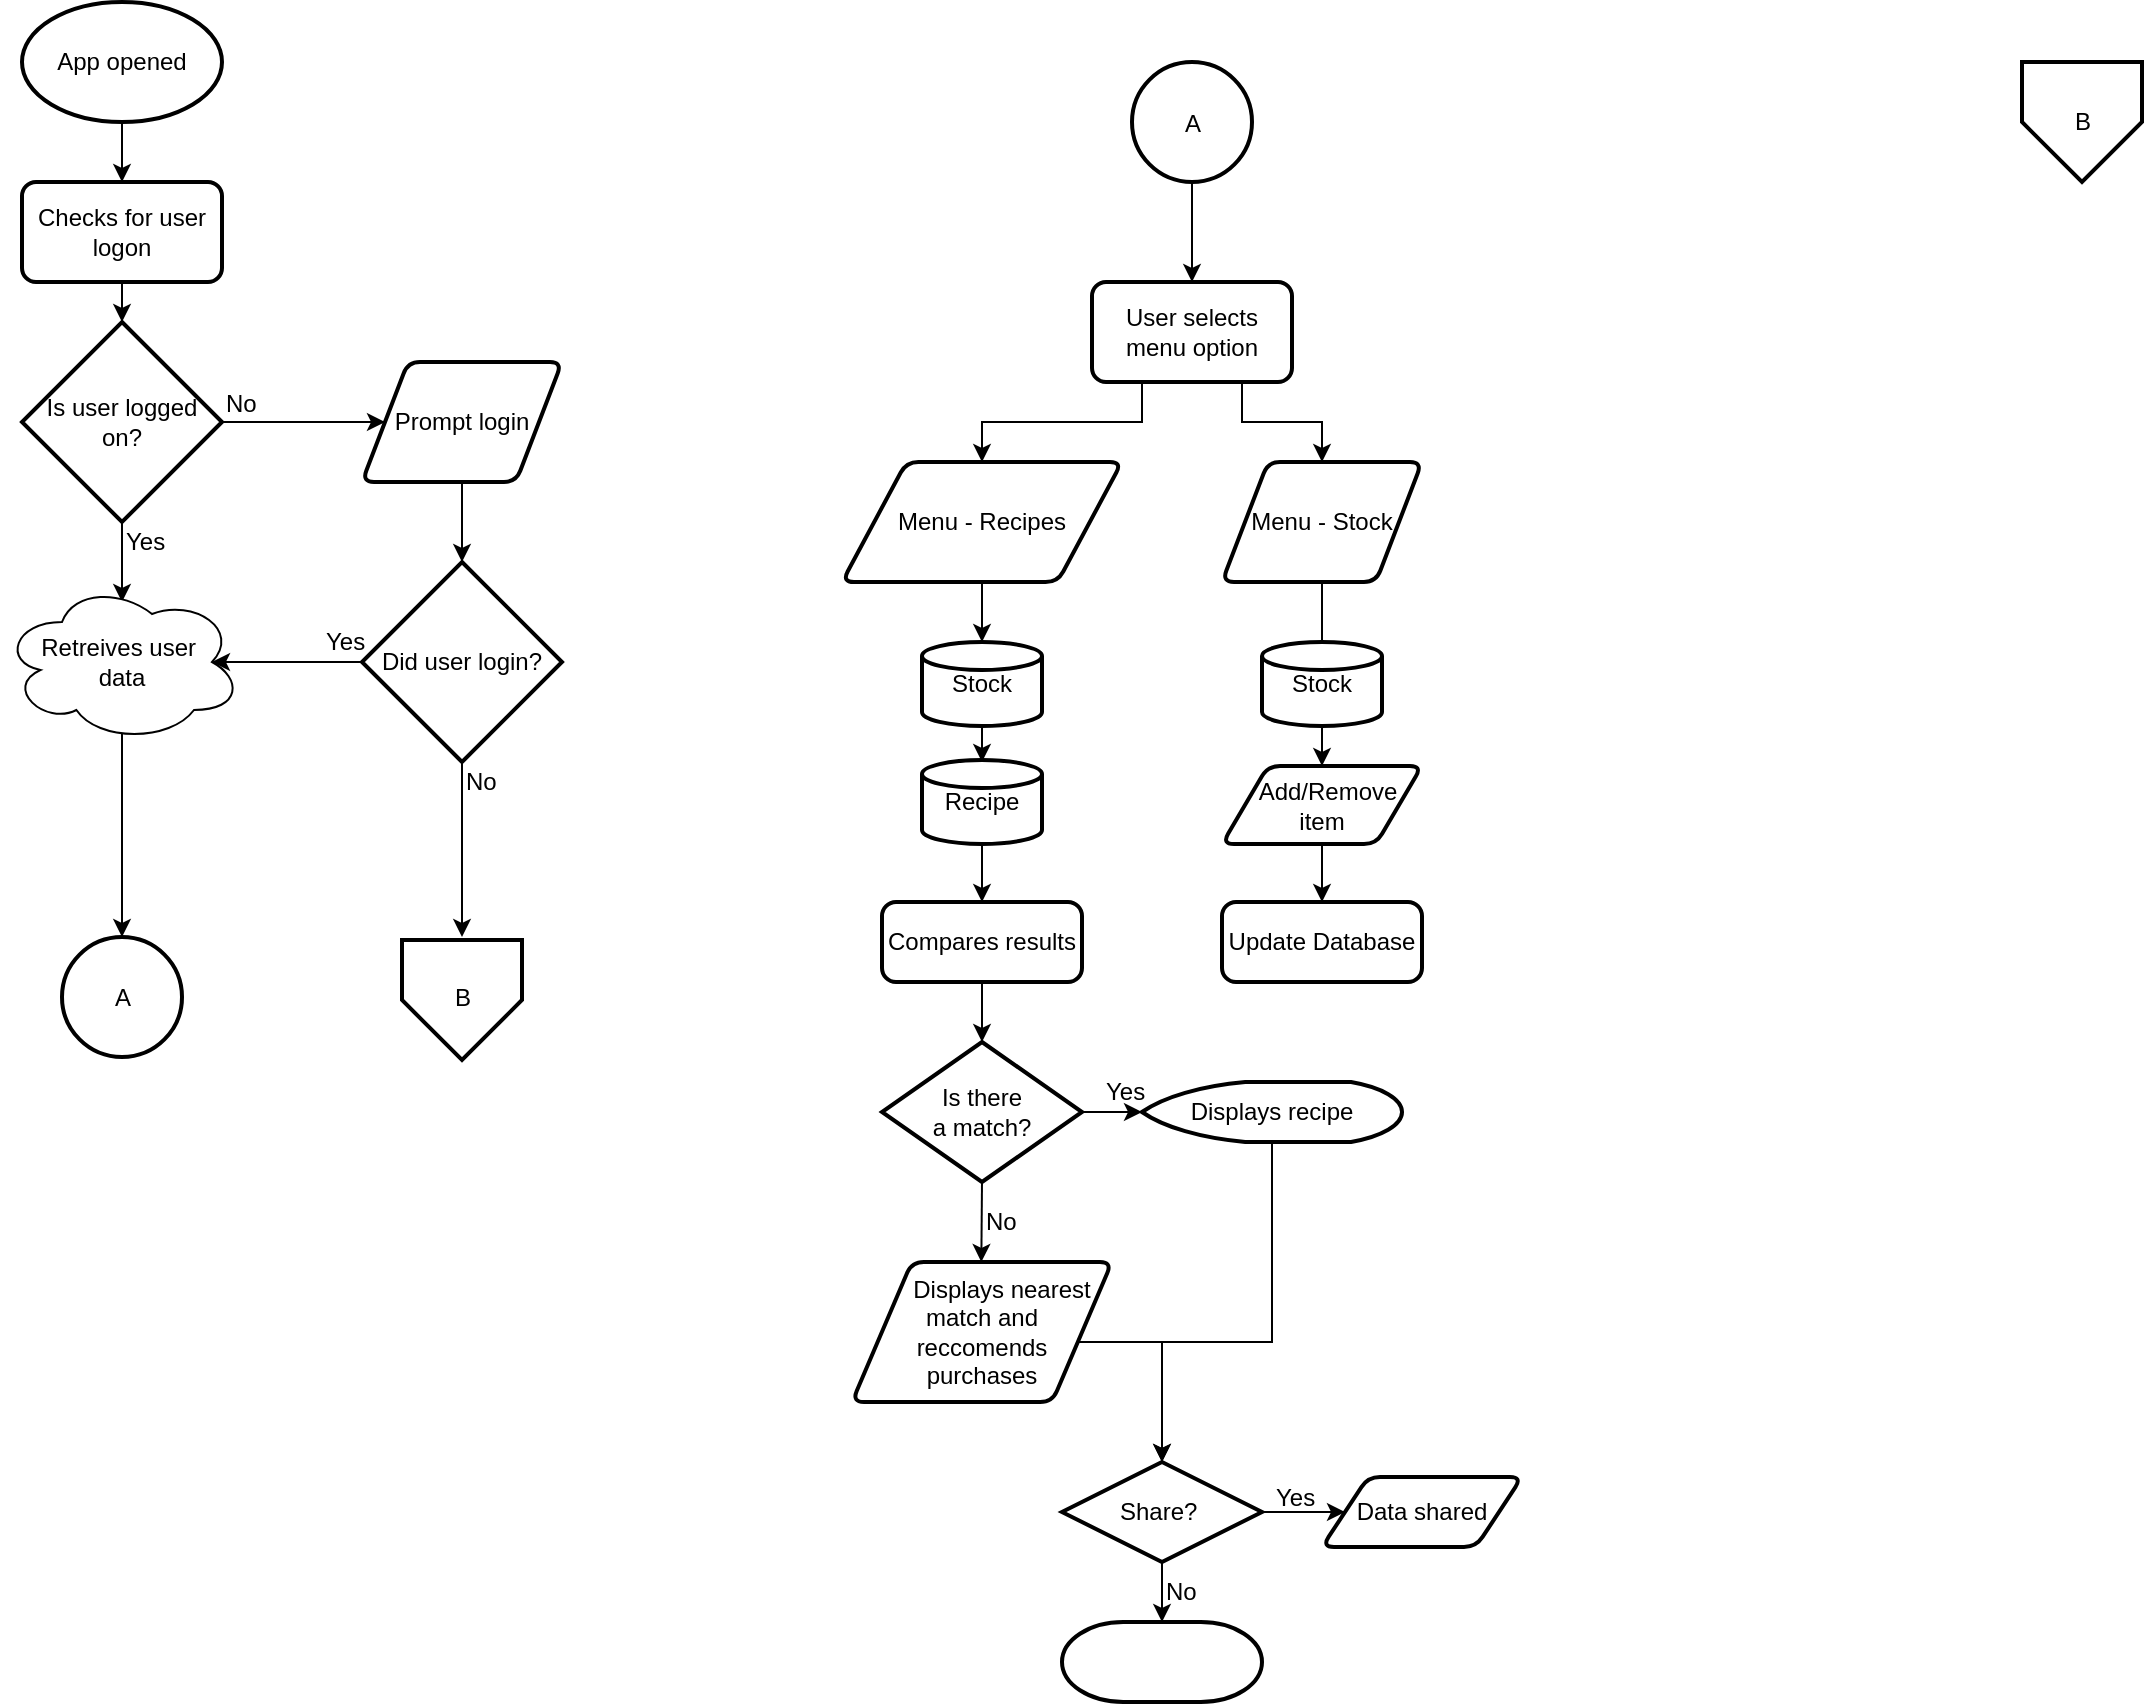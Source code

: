 <mxfile version="12.1.7" type="device" pages="1"><diagram id="_6h9h-F7tcjlkftDCEYH" name="Page-1"><mxGraphModel dx="1078" dy="490" grid="1" gridSize="10" guides="1" tooltips="1" connect="1" arrows="1" fold="1" page="1" pageScale="1" pageWidth="850" pageHeight="1100" math="0" shadow="0"><root><mxCell id="0"/><mxCell id="1" parent="0"/><mxCell id="xWK7FLejS_S47YvOg62u-16" value="" style="edgeStyle=orthogonalEdgeStyle;rounded=0;orthogonalLoop=1;jettySize=auto;html=1;" parent="1" source="xWK7FLejS_S47YvOg62u-2" edge="1"><mxGeometry relative="1" as="geometry"><mxPoint x="100" y="110" as="targetPoint"/></mxGeometry></mxCell><mxCell id="xWK7FLejS_S47YvOg62u-2" value="App opened" style="strokeWidth=2;html=1;shape=mxgraph.flowchart.start_1;whiteSpace=wrap;" parent="1" vertex="1"><mxGeometry x="50" y="20" width="100" height="60" as="geometry"/></mxCell><mxCell id="xWK7FLejS_S47YvOg62u-19" style="edgeStyle=orthogonalEdgeStyle;rounded=0;orthogonalLoop=1;jettySize=auto;html=1;exitX=0.5;exitY=1;exitDx=0;exitDy=0;entryX=0.5;entryY=0;entryDx=0;entryDy=0;entryPerimeter=0;" parent="1" source="xWK7FLejS_S47YvOg62u-17" target="xWK7FLejS_S47YvOg62u-18" edge="1"><mxGeometry relative="1" as="geometry"/></mxCell><mxCell id="xWK7FLejS_S47YvOg62u-17" value="Checks for user logon" style="rounded=1;whiteSpace=wrap;html=1;absoluteArcSize=1;arcSize=14;strokeWidth=2;" parent="1" vertex="1"><mxGeometry x="50" y="110" width="100" height="50" as="geometry"/></mxCell><mxCell id="xWK7FLejS_S47YvOg62u-20" style="edgeStyle=orthogonalEdgeStyle;rounded=0;orthogonalLoop=1;jettySize=auto;html=1;exitX=0.5;exitY=1;exitDx=0;exitDy=0;exitPerimeter=0;" parent="1" source="xWK7FLejS_S47YvOg62u-18" edge="1"><mxGeometry relative="1" as="geometry"><mxPoint x="100" y="320" as="targetPoint"/></mxGeometry></mxCell><mxCell id="xWK7FLejS_S47YvOg62u-23" value="" style="edgeStyle=orthogonalEdgeStyle;rounded=0;orthogonalLoop=1;jettySize=auto;html=1;entryX=0;entryY=0.5;entryDx=0;entryDy=0;" parent="1" source="xWK7FLejS_S47YvOg62u-18" target="xWK7FLejS_S47YvOg62u-28" edge="1"><mxGeometry relative="1" as="geometry"><mxPoint x="230" y="230" as="targetPoint"/><Array as="points"/></mxGeometry></mxCell><mxCell id="xWK7FLejS_S47YvOg62u-18" value="Is user logged on?" style="strokeWidth=2;html=1;shape=mxgraph.flowchart.decision;whiteSpace=wrap;" parent="1" vertex="1"><mxGeometry x="50" y="180" width="100" height="100" as="geometry"/></mxCell><mxCell id="xWK7FLejS_S47YvOg62u-21" value="Yes" style="text;html=1;resizable=0;points=[];autosize=1;align=left;verticalAlign=top;spacingTop=-4;" parent="1" vertex="1"><mxGeometry x="100" y="280" width="40" height="20" as="geometry"/></mxCell><mxCell id="xWK7FLejS_S47YvOg62u-24" value="No" style="text;html=1;resizable=0;points=[];autosize=1;align=left;verticalAlign=top;spacingTop=-4;" parent="1" vertex="1"><mxGeometry x="150" y="211" width="30" height="20" as="geometry"/></mxCell><mxCell id="xWK7FLejS_S47YvOg62u-27" value="" style="edgeStyle=orthogonalEdgeStyle;rounded=0;orthogonalLoop=1;jettySize=auto;html=1;entryX=0.5;entryY=0;entryDx=0;entryDy=0;entryPerimeter=0;exitX=0.5;exitY=0.938;exitDx=0;exitDy=0;exitPerimeter=0;" parent="1" source="32-Yjkz6g8L_8ue-dtCx-1" target="xWK7FLejS_S47YvOg62u-92" edge="1"><mxGeometry relative="1" as="geometry"><mxPoint x="100.0" y="420" as="targetPoint"/><mxPoint x="100" y="390" as="sourcePoint"/></mxGeometry></mxCell><mxCell id="xWK7FLejS_S47YvOg62u-38" value="" style="edgeStyle=orthogonalEdgeStyle;rounded=0;orthogonalLoop=1;jettySize=auto;html=1;" parent="1" source="xWK7FLejS_S47YvOg62u-28" target="xWK7FLejS_S47YvOg62u-32" edge="1"><mxGeometry relative="1" as="geometry"/></mxCell><mxCell id="xWK7FLejS_S47YvOg62u-28" value="Prompt login" style="shape=parallelogram;html=1;strokeWidth=2;perimeter=parallelogramPerimeter;whiteSpace=wrap;rounded=1;arcSize=12;size=0.23;" parent="1" vertex="1"><mxGeometry x="220" y="200" width="100" height="60" as="geometry"/></mxCell><mxCell id="xWK7FLejS_S47YvOg62u-33" value="" style="edgeStyle=orthogonalEdgeStyle;rounded=0;orthogonalLoop=1;jettySize=auto;html=1;entryX=0.875;entryY=0.5;entryDx=0;entryDy=0;entryPerimeter=0;" parent="1" source="xWK7FLejS_S47YvOg62u-32" target="32-Yjkz6g8L_8ue-dtCx-1" edge="1"><mxGeometry relative="1" as="geometry"><mxPoint x="150" y="360" as="targetPoint"/><Array as="points"><mxPoint x="170" y="350"/><mxPoint x="170" y="350"/></Array></mxGeometry></mxCell><mxCell id="xWK7FLejS_S47YvOg62u-96" value="" style="edgeStyle=orthogonalEdgeStyle;rounded=0;orthogonalLoop=1;jettySize=auto;html=1;" parent="1" source="xWK7FLejS_S47YvOg62u-32" edge="1"><mxGeometry relative="1" as="geometry"><mxPoint x="270" y="487.5" as="targetPoint"/></mxGeometry></mxCell><mxCell id="xWK7FLejS_S47YvOg62u-32" value="Did user login?" style="strokeWidth=2;html=1;shape=mxgraph.flowchart.decision;whiteSpace=wrap;" parent="1" vertex="1"><mxGeometry x="220" y="300" width="100" height="100" as="geometry"/></mxCell><mxCell id="xWK7FLejS_S47YvOg62u-36" value="Yes" style="text;html=1;resizable=0;points=[];autosize=1;align=left;verticalAlign=top;spacingTop=-4;" parent="1" vertex="1"><mxGeometry x="200" y="330" width="40" height="20" as="geometry"/></mxCell><mxCell id="xWK7FLejS_S47YvOg62u-37" value="No" style="text;html=1;resizable=0;points=[];autosize=1;align=left;verticalAlign=top;spacingTop=-4;" parent="1" vertex="1"><mxGeometry x="270" y="400" width="30" height="20" as="geometry"/></mxCell><mxCell id="xWK7FLejS_S47YvOg62u-52" value="" style="edgeStyle=none;rounded=0;orthogonalLoop=1;jettySize=auto;html=1;" parent="1" source="xWK7FLejS_S47YvOg62u-39" edge="1"><mxGeometry relative="1" as="geometry"><mxPoint x="530" y="340" as="targetPoint"/></mxGeometry></mxCell><mxCell id="xWK7FLejS_S47YvOg62u-39" value="Menu - Recipes" style="shape=parallelogram;html=1;strokeWidth=2;perimeter=parallelogramPerimeter;whiteSpace=wrap;rounded=1;arcSize=12;size=0.23;" parent="1" vertex="1"><mxGeometry x="460" y="250" width="140" height="60" as="geometry"/></mxCell><mxCell id="xWK7FLejS_S47YvOg62u-69" value="" style="edgeStyle=none;rounded=0;orthogonalLoop=1;jettySize=auto;html=1;" parent="1" source="xWK7FLejS_S47YvOg62u-44" edge="1"><mxGeometry relative="1" as="geometry"><mxPoint x="700" y="381.5" as="targetPoint"/></mxGeometry></mxCell><mxCell id="xWK7FLejS_S47YvOg62u-44" value="Menu - Stock" style="shape=parallelogram;html=1;strokeWidth=2;perimeter=parallelogramPerimeter;whiteSpace=wrap;rounded=1;arcSize=12;size=0.23;" parent="1" vertex="1"><mxGeometry x="650" y="250" width="100" height="60" as="geometry"/></mxCell><mxCell id="xWK7FLejS_S47YvOg62u-54" value="" style="edgeStyle=none;rounded=0;orthogonalLoop=1;jettySize=auto;html=1;" parent="1" edge="1"><mxGeometry relative="1" as="geometry"><mxPoint x="530" y="380" as="sourcePoint"/><mxPoint x="530" y="400" as="targetPoint"/></mxGeometry></mxCell><mxCell id="xWK7FLejS_S47YvOg62u-56" value="" style="edgeStyle=none;rounded=0;orthogonalLoop=1;jettySize=auto;html=1;" parent="1" target="xWK7FLejS_S47YvOg62u-55" edge="1"><mxGeometry relative="1" as="geometry"><mxPoint x="530" y="440" as="sourcePoint"/></mxGeometry></mxCell><mxCell id="xWK7FLejS_S47YvOg62u-60" value="" style="edgeStyle=none;rounded=0;orthogonalLoop=1;jettySize=auto;html=1;" parent="1" source="xWK7FLejS_S47YvOg62u-55" target="xWK7FLejS_S47YvOg62u-59" edge="1"><mxGeometry relative="1" as="geometry"/></mxCell><mxCell id="xWK7FLejS_S47YvOg62u-55" value="Compares results" style="rounded=1;whiteSpace=wrap;html=1;absoluteArcSize=1;arcSize=14;strokeWidth=2;" parent="1" vertex="1"><mxGeometry x="480" y="470" width="100" height="40" as="geometry"/></mxCell><mxCell id="xWK7FLejS_S47YvOg62u-81" value="" style="edgeStyle=orthogonalEdgeStyle;rounded=0;orthogonalLoop=1;jettySize=auto;html=1;entryX=0.5;entryY=0;entryDx=0;entryDy=0;entryPerimeter=0;" parent="1" source="xWK7FLejS_S47YvOg62u-57" target="xWK7FLejS_S47YvOg62u-77" edge="1"><mxGeometry relative="1" as="geometry"><mxPoint x="675" y="670.0" as="targetPoint"/><Array as="points"><mxPoint x="675" y="690"/><mxPoint x="620" y="690"/></Array></mxGeometry></mxCell><mxCell id="xWK7FLejS_S47YvOg62u-57" value="Displays recipe" style="strokeWidth=2;html=1;shape=mxgraph.flowchart.display;whiteSpace=wrap;fontFamily=Helvetica;fontSize=12;fontColor=#000000;align=center;strokeColor=#000000;fillColor=#ffffff;" parent="1" vertex="1"><mxGeometry x="610" y="560" width="130" height="30" as="geometry"/></mxCell><mxCell id="xWK7FLejS_S47YvOg62u-61" value="" style="edgeStyle=none;rounded=0;orthogonalLoop=1;jettySize=auto;html=1;" parent="1" source="xWK7FLejS_S47YvOg62u-59" target="xWK7FLejS_S47YvOg62u-57" edge="1"><mxGeometry relative="1" as="geometry"/></mxCell><mxCell id="xWK7FLejS_S47YvOg62u-63" style="edgeStyle=none;rounded=0;orthogonalLoop=1;jettySize=auto;html=1;exitX=0.5;exitY=1;exitDx=0;exitDy=0;exitPerimeter=0;" parent="1" source="xWK7FLejS_S47YvOg62u-59" edge="1"><mxGeometry relative="1" as="geometry"><mxPoint x="529.667" y="650.0" as="targetPoint"/></mxGeometry></mxCell><mxCell id="xWK7FLejS_S47YvOg62u-59" value="Is there &lt;br&gt;a match?" style="strokeWidth=2;html=1;shape=mxgraph.flowchart.decision;whiteSpace=wrap;" parent="1" vertex="1"><mxGeometry x="480" y="540" width="100" height="70" as="geometry"/></mxCell><mxCell id="xWK7FLejS_S47YvOg62u-62" value="Yes" style="text;html=1;resizable=0;points=[];autosize=1;align=left;verticalAlign=top;spacingTop=-4;" parent="1" vertex="1"><mxGeometry x="590" y="555" width="40" height="20" as="geometry"/></mxCell><mxCell id="xWK7FLejS_S47YvOg62u-64" value="No" style="text;html=1;resizable=0;points=[];autosize=1;align=left;verticalAlign=top;spacingTop=-4;" parent="1" vertex="1"><mxGeometry x="530" y="620" width="30" height="20" as="geometry"/></mxCell><mxCell id="xWK7FLejS_S47YvOg62u-83" style="edgeStyle=orthogonalEdgeStyle;rounded=0;orthogonalLoop=1;jettySize=auto;html=1;exitX=1;exitY=0.75;exitDx=0;exitDy=0;entryX=0.5;entryY=0;entryDx=0;entryDy=0;entryPerimeter=0;" parent="1" source="xWK7FLejS_S47YvOg62u-65" target="xWK7FLejS_S47YvOg62u-77" edge="1"><mxGeometry relative="1" as="geometry"><Array as="points"><mxPoint x="575" y="690"/><mxPoint x="620" y="690"/></Array></mxGeometry></mxCell><mxCell id="xWK7FLejS_S47YvOg62u-65" value="&amp;nbsp; &amp;nbsp; &amp;nbsp; Displays nearest &lt;br&gt;match and &lt;br&gt;reccomends &lt;br&gt;purchases" style="shape=parallelogram;html=1;strokeWidth=2;perimeter=parallelogramPerimeter;whiteSpace=wrap;rounded=1;arcSize=12;size=0.23;" parent="1" vertex="1"><mxGeometry x="465" y="650" width="130" height="70" as="geometry"/></mxCell><mxCell id="xWK7FLejS_S47YvOg62u-66" style="edgeStyle=none;rounded=0;orthogonalLoop=1;jettySize=auto;html=1;exitX=0.5;exitY=1;exitDx=0;exitDy=0;" parent="1" source="xWK7FLejS_S47YvOg62u-65" target="xWK7FLejS_S47YvOg62u-65" edge="1"><mxGeometry relative="1" as="geometry"/></mxCell><mxCell id="xWK7FLejS_S47YvOg62u-71" value="" style="edgeStyle=none;rounded=0;orthogonalLoop=1;jettySize=auto;html=1;" parent="1" target="xWK7FLejS_S47YvOg62u-70" edge="1"><mxGeometry relative="1" as="geometry"><mxPoint x="700" y="380" as="sourcePoint"/></mxGeometry></mxCell><mxCell id="xWK7FLejS_S47YvOg62u-74" value="" style="edgeStyle=none;rounded=0;orthogonalLoop=1;jettySize=auto;html=1;entryX=0.5;entryY=0;entryDx=0;entryDy=0;" parent="1" source="xWK7FLejS_S47YvOg62u-70" target="xWK7FLejS_S47YvOg62u-72" edge="1"><mxGeometry relative="1" as="geometry"><mxPoint x="700" y="521" as="targetPoint"/></mxGeometry></mxCell><mxCell id="xWK7FLejS_S47YvOg62u-70" value="&amp;nbsp; Add/Remove&lt;br&gt;item" style="shape=parallelogram;html=1;strokeWidth=2;perimeter=parallelogramPerimeter;whiteSpace=wrap;rounded=1;arcSize=12;size=0.23;" parent="1" vertex="1"><mxGeometry x="650" y="402" width="100" height="39" as="geometry"/></mxCell><mxCell id="xWK7FLejS_S47YvOg62u-72" value="Update Database" style="rounded=1;whiteSpace=wrap;html=1;absoluteArcSize=1;arcSize=14;strokeWidth=2;" parent="1" vertex="1"><mxGeometry x="650" y="470" width="100" height="40" as="geometry"/></mxCell><mxCell id="xWK7FLejS_S47YvOg62u-85" value="" style="edgeStyle=orthogonalEdgeStyle;rounded=0;orthogonalLoop=1;jettySize=auto;html=1;" parent="1" source="xWK7FLejS_S47YvOg62u-77" target="xWK7FLejS_S47YvOg62u-86" edge="1"><mxGeometry relative="1" as="geometry"><mxPoint x="710" y="775" as="targetPoint"/></mxGeometry></mxCell><mxCell id="xWK7FLejS_S47YvOg62u-89" value="" style="edgeStyle=orthogonalEdgeStyle;rounded=0;orthogonalLoop=1;jettySize=auto;html=1;" parent="1" source="xWK7FLejS_S47YvOg62u-77" edge="1"><mxGeometry relative="1" as="geometry"><mxPoint x="620" y="830" as="targetPoint"/></mxGeometry></mxCell><mxCell id="xWK7FLejS_S47YvOg62u-77" value="Share?&amp;nbsp;" style="strokeWidth=2;html=1;shape=mxgraph.flowchart.decision;whiteSpace=wrap;" parent="1" vertex="1"><mxGeometry x="570" y="750" width="100" height="50" as="geometry"/></mxCell><mxCell id="xWK7FLejS_S47YvOg62u-86" value="Data shared" style="shape=parallelogram;html=1;strokeWidth=2;perimeter=parallelogramPerimeter;whiteSpace=wrap;rounded=1;arcSize=12;size=0.23;" parent="1" vertex="1"><mxGeometry x="700" y="757.5" width="100" height="35" as="geometry"/></mxCell><mxCell id="xWK7FLejS_S47YvOg62u-87" value="Yes" style="text;html=1;resizable=0;points=[];autosize=1;align=left;verticalAlign=top;spacingTop=-4;" parent="1" vertex="1"><mxGeometry x="675" y="757.5" width="40" height="20" as="geometry"/></mxCell><mxCell id="xWK7FLejS_S47YvOg62u-91" value="No" style="text;html=1;resizable=0;points=[];autosize=1;align=left;verticalAlign=top;spacingTop=-4;" parent="1" vertex="1"><mxGeometry x="620" y="805" width="30" height="20" as="geometry"/></mxCell><mxCell id="xWK7FLejS_S47YvOg62u-92" value="" style="verticalLabelPosition=bottom;verticalAlign=top;html=1;strokeWidth=2;shape=mxgraph.flowchart.on-page_reference;" parent="1" vertex="1"><mxGeometry x="70" y="487.5" width="60" height="60" as="geometry"/></mxCell><mxCell id="xWK7FLejS_S47YvOg62u-101" value="" style="edgeStyle=orthogonalEdgeStyle;rounded=0;orthogonalLoop=1;jettySize=auto;html=1;entryX=0.5;entryY=0;entryDx=0;entryDy=0;exitX=0.25;exitY=1;exitDx=0;exitDy=0;" parent="1" source="xWK7FLejS_S47YvOg62u-99" target="xWK7FLejS_S47YvOg62u-39" edge="1"><mxGeometry relative="1" as="geometry"><mxPoint x="710" y="230" as="sourcePoint"/><mxPoint x="635" y="290" as="targetPoint"/></mxGeometry></mxCell><mxCell id="xWK7FLejS_S47YvOg62u-103" style="edgeStyle=orthogonalEdgeStyle;rounded=0;orthogonalLoop=1;jettySize=auto;html=1;exitX=0.75;exitY=1;exitDx=0;exitDy=0;entryX=0.5;entryY=0;entryDx=0;entryDy=0;" parent="1" source="xWK7FLejS_S47YvOg62u-99" target="xWK7FLejS_S47YvOg62u-44" edge="1"><mxGeometry relative="1" as="geometry"/></mxCell><mxCell id="xWK7FLejS_S47YvOg62u-99" value="User selects menu option" style="rounded=1;whiteSpace=wrap;html=1;absoluteArcSize=1;arcSize=14;strokeWidth=2;" parent="1" vertex="1"><mxGeometry x="585" y="160" width="100" height="50" as="geometry"/></mxCell><mxCell id="xWK7FLejS_S47YvOg62u-106" value="" style="edgeStyle=orthogonalEdgeStyle;rounded=0;orthogonalLoop=1;jettySize=auto;html=1;" parent="1" source="xWK7FLejS_S47YvOg62u-105" target="xWK7FLejS_S47YvOg62u-99" edge="1"><mxGeometry relative="1" as="geometry"/></mxCell><mxCell id="xWK7FLejS_S47YvOg62u-105" value="" style="verticalLabelPosition=bottom;verticalAlign=top;html=1;strokeWidth=2;shape=mxgraph.flowchart.on-page_reference;" parent="1" vertex="1"><mxGeometry x="605" y="50" width="60" height="60" as="geometry"/></mxCell><mxCell id="xWK7FLejS_S47YvOg62u-107" value="A" style="text;html=1;resizable=0;autosize=1;align=center;verticalAlign=middle;points=[];fillColor=none;strokeColor=none;rounded=0;" parent="1" vertex="1"><mxGeometry x="90" y="507.5" width="20" height="20" as="geometry"/></mxCell><mxCell id="xWK7FLejS_S47YvOg62u-109" value="A" style="text;html=1;resizable=0;autosize=1;align=center;verticalAlign=middle;points=[];fillColor=none;strokeColor=none;rounded=0;" parent="1" vertex="1"><mxGeometry x="625" y="71" width="20" height="20" as="geometry"/></mxCell><mxCell id="xWK7FLejS_S47YvOg62u-115" value="" style="verticalLabelPosition=bottom;verticalAlign=top;html=1;strokeWidth=2;shape=offPageConnector;rounded=0;size=0.5;" parent="1" vertex="1"><mxGeometry x="240" y="489" width="60" height="60" as="geometry"/></mxCell><mxCell id="xWK7FLejS_S47YvOg62u-108" value="B" style="text;html=1;resizable=0;autosize=1;align=center;verticalAlign=middle;points=[];fillColor=none;strokeColor=none;rounded=0;" parent="1" vertex="1"><mxGeometry x="260" y="507.5" width="20" height="20" as="geometry"/></mxCell><mxCell id="xWK7FLejS_S47YvOg62u-116" value="" style="verticalLabelPosition=bottom;verticalAlign=top;html=1;strokeWidth=2;shape=offPageConnector;rounded=0;size=0.5;" parent="1" vertex="1"><mxGeometry x="1050" y="50" width="60" height="60" as="geometry"/></mxCell><mxCell id="xWK7FLejS_S47YvOg62u-111" value="B" style="text;html=1;resizable=0;autosize=1;align=center;verticalAlign=middle;points=[];fillColor=none;strokeColor=none;rounded=0;" parent="1" vertex="1"><mxGeometry x="1070" y="70" width="20" height="20" as="geometry"/></mxCell><mxCell id="xWK7FLejS_S47YvOg62u-117" value="" style="strokeWidth=2;html=1;shape=mxgraph.flowchart.terminator;whiteSpace=wrap;" parent="1" vertex="1"><mxGeometry x="570" y="830" width="100" height="40" as="geometry"/></mxCell><mxCell id="32-Yjkz6g8L_8ue-dtCx-1" value="Retreives user&amp;nbsp;&lt;br&gt;data" style="ellipse;shape=cloud;whiteSpace=wrap;html=1;" vertex="1" parent="1"><mxGeometry x="40" y="310" width="120" height="80" as="geometry"/></mxCell><mxCell id="32-Yjkz6g8L_8ue-dtCx-3" value="Stock" style="strokeWidth=2;html=1;shape=mxgraph.flowchart.database;whiteSpace=wrap;" vertex="1" parent="1"><mxGeometry x="500" y="340" width="60" height="42" as="geometry"/></mxCell><mxCell id="32-Yjkz6g8L_8ue-dtCx-4" value="Recipe" style="strokeWidth=2;html=1;shape=mxgraph.flowchart.database;whiteSpace=wrap;" vertex="1" parent="1"><mxGeometry x="500" y="399" width="60" height="42" as="geometry"/></mxCell><mxCell id="32-Yjkz6g8L_8ue-dtCx-5" value="Stock" style="strokeWidth=2;html=1;shape=mxgraph.flowchart.database;whiteSpace=wrap;" vertex="1" parent="1"><mxGeometry x="670" y="340" width="60" height="42" as="geometry"/></mxCell></root></mxGraphModel></diagram></mxfile>